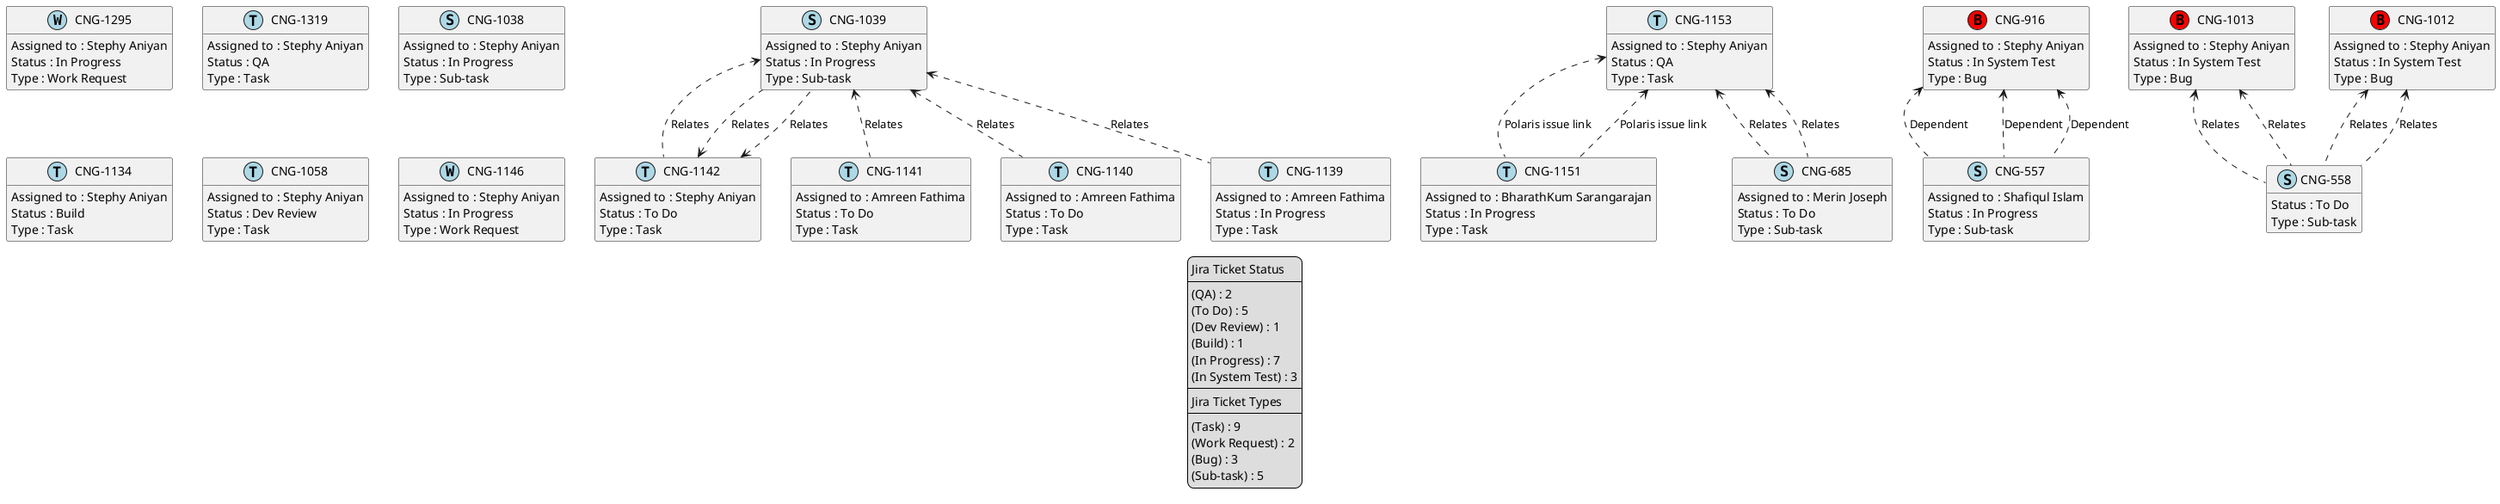 @startuml
'https://plantuml.com/class-diagram

' GENERATE CLASS DIAGRAM ===========
' Generated at    : Mon Apr 15 13:01:55 CEST 2024

hide empty members

legend
Jira Ticket Status
----
(QA) : 2
(To Do) : 5
(Dev Review) : 1
(Build) : 1
(In Progress) : 7
(In System Test) : 3
----
Jira Ticket Types
----
(Task) : 9
(Work Request) : 2
(Bug) : 3
(Sub-task) : 5
end legend


' Tickets =======
class "CNG-1295" << (W,lightblue) >> {
  Assigned to : Stephy Aniyan
  Status : In Progress
  Type : Work Request
}

class "CNG-1141" << (T,lightblue) >> {
  Assigned to : Amreen Fathima
  Status : To Do
  Type : Task
}

class "CNG-1142" << (T,lightblue) >> {
  Assigned to : Stephy Aniyan
  Status : To Do
  Type : Task
}

class "CNG-1153" << (T,lightblue) >> {
  Assigned to : Stephy Aniyan
  Status : QA
  Type : Task
}

class "CNG-1151" << (T,lightblue) >> {
  Assigned to : BharathKum Sarangarajan
  Status : In Progress
  Type : Task
}

class "CNG-1140" << (T,lightblue) >> {
  Assigned to : Amreen Fathima
  Status : To Do
  Type : Task
}

class "CNG-916" << (B,red) >> {
  Assigned to : Stephy Aniyan
  Status : In System Test
  Type : Bug
}

class "CNG-1319" << (T,lightblue) >> {
  Assigned to : Stephy Aniyan
  Status : QA
  Type : Task
}

class "CNG-1039" << (S,lightblue) >> {
  Assigned to : Stephy Aniyan
  Status : In Progress
  Type : Sub-task
}

class "CNG-1139" << (T,lightblue) >> {
  Assigned to : Amreen Fathima
  Status : In Progress
  Type : Task
}

class "CNG-685" << (S,lightblue) >> {
  Assigned to : Merin Joseph
  Status : To Do
  Type : Sub-task
}

class "CNG-1038" << (S,lightblue) >> {
  Assigned to : Stephy Aniyan
  Status : In Progress
  Type : Sub-task
}

class "CNG-1134" << (T,lightblue) >> {
  Assigned to : Stephy Aniyan
  Status : Build
  Type : Task
}

class "CNG-1013" << (B,red) >> {
  Assigned to : Stephy Aniyan
  Status : In System Test
  Type : Bug
}

class "CNG-1058" << (T,lightblue) >> {
  Assigned to : Stephy Aniyan
  Status : Dev Review
  Type : Task
}

class "CNG-1146" << (W,lightblue) >> {
  Assigned to : Stephy Aniyan
  Status : In Progress
  Type : Work Request
}

class "CNG-558" << (S,lightblue) >> {
  Status : To Do
  Type : Sub-task
}

class "CNG-557" << (S,lightblue) >> {
  Assigned to : Shafiqul Islam
  Status : In Progress
  Type : Sub-task
}

class "CNG-1012" << (B,red) >> {
  Assigned to : Stephy Aniyan
  Status : In System Test
  Type : Bug
}



' Links =======
"CNG-916" <.. "CNG-557" : Dependent
"CNG-916" <.. "CNG-557" : Dependent
"CNG-916" <.. "CNG-557" : Dependent
"CNG-1142" <.. "CNG-1039" : Relates
"CNG-1142" <.. "CNG-1039" : Relates
"CNG-1153" <.. "CNG-1151" : Polaris issue link
"CNG-1153" <.. "CNG-685" : Relates
"CNG-1153" <.. "CNG-1151" : Polaris issue link
"CNG-1153" <.. "CNG-685" : Relates
"CNG-1039" <.. "CNG-1139" : Relates
"CNG-1039" <.. "CNG-1140" : Relates
"CNG-1039" <.. "CNG-1141" : Relates
"CNG-1039" <.. "CNG-1142" : Relates
"CNG-1013" <.. "CNG-558" : Relates
"CNG-1013" <.. "CNG-558" : Relates
"CNG-1012" <.. "CNG-558" : Relates
"CNG-1012" <.. "CNG-558" : Relates


@enduml
